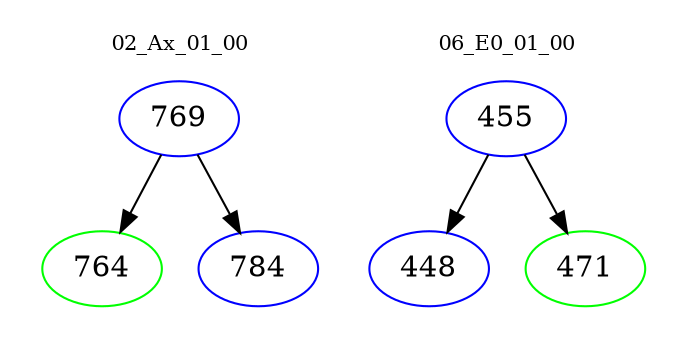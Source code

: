 digraph{
subgraph cluster_0 {
color = white
label = "02_Ax_01_00";
fontsize=10;
T0_769 [label="769", color="blue"]
T0_769 -> T0_764 [color="black"]
T0_764 [label="764", color="green"]
T0_769 -> T0_784 [color="black"]
T0_784 [label="784", color="blue"]
}
subgraph cluster_1 {
color = white
label = "06_E0_01_00";
fontsize=10;
T1_455 [label="455", color="blue"]
T1_455 -> T1_448 [color="black"]
T1_448 [label="448", color="blue"]
T1_455 -> T1_471 [color="black"]
T1_471 [label="471", color="green"]
}
}
